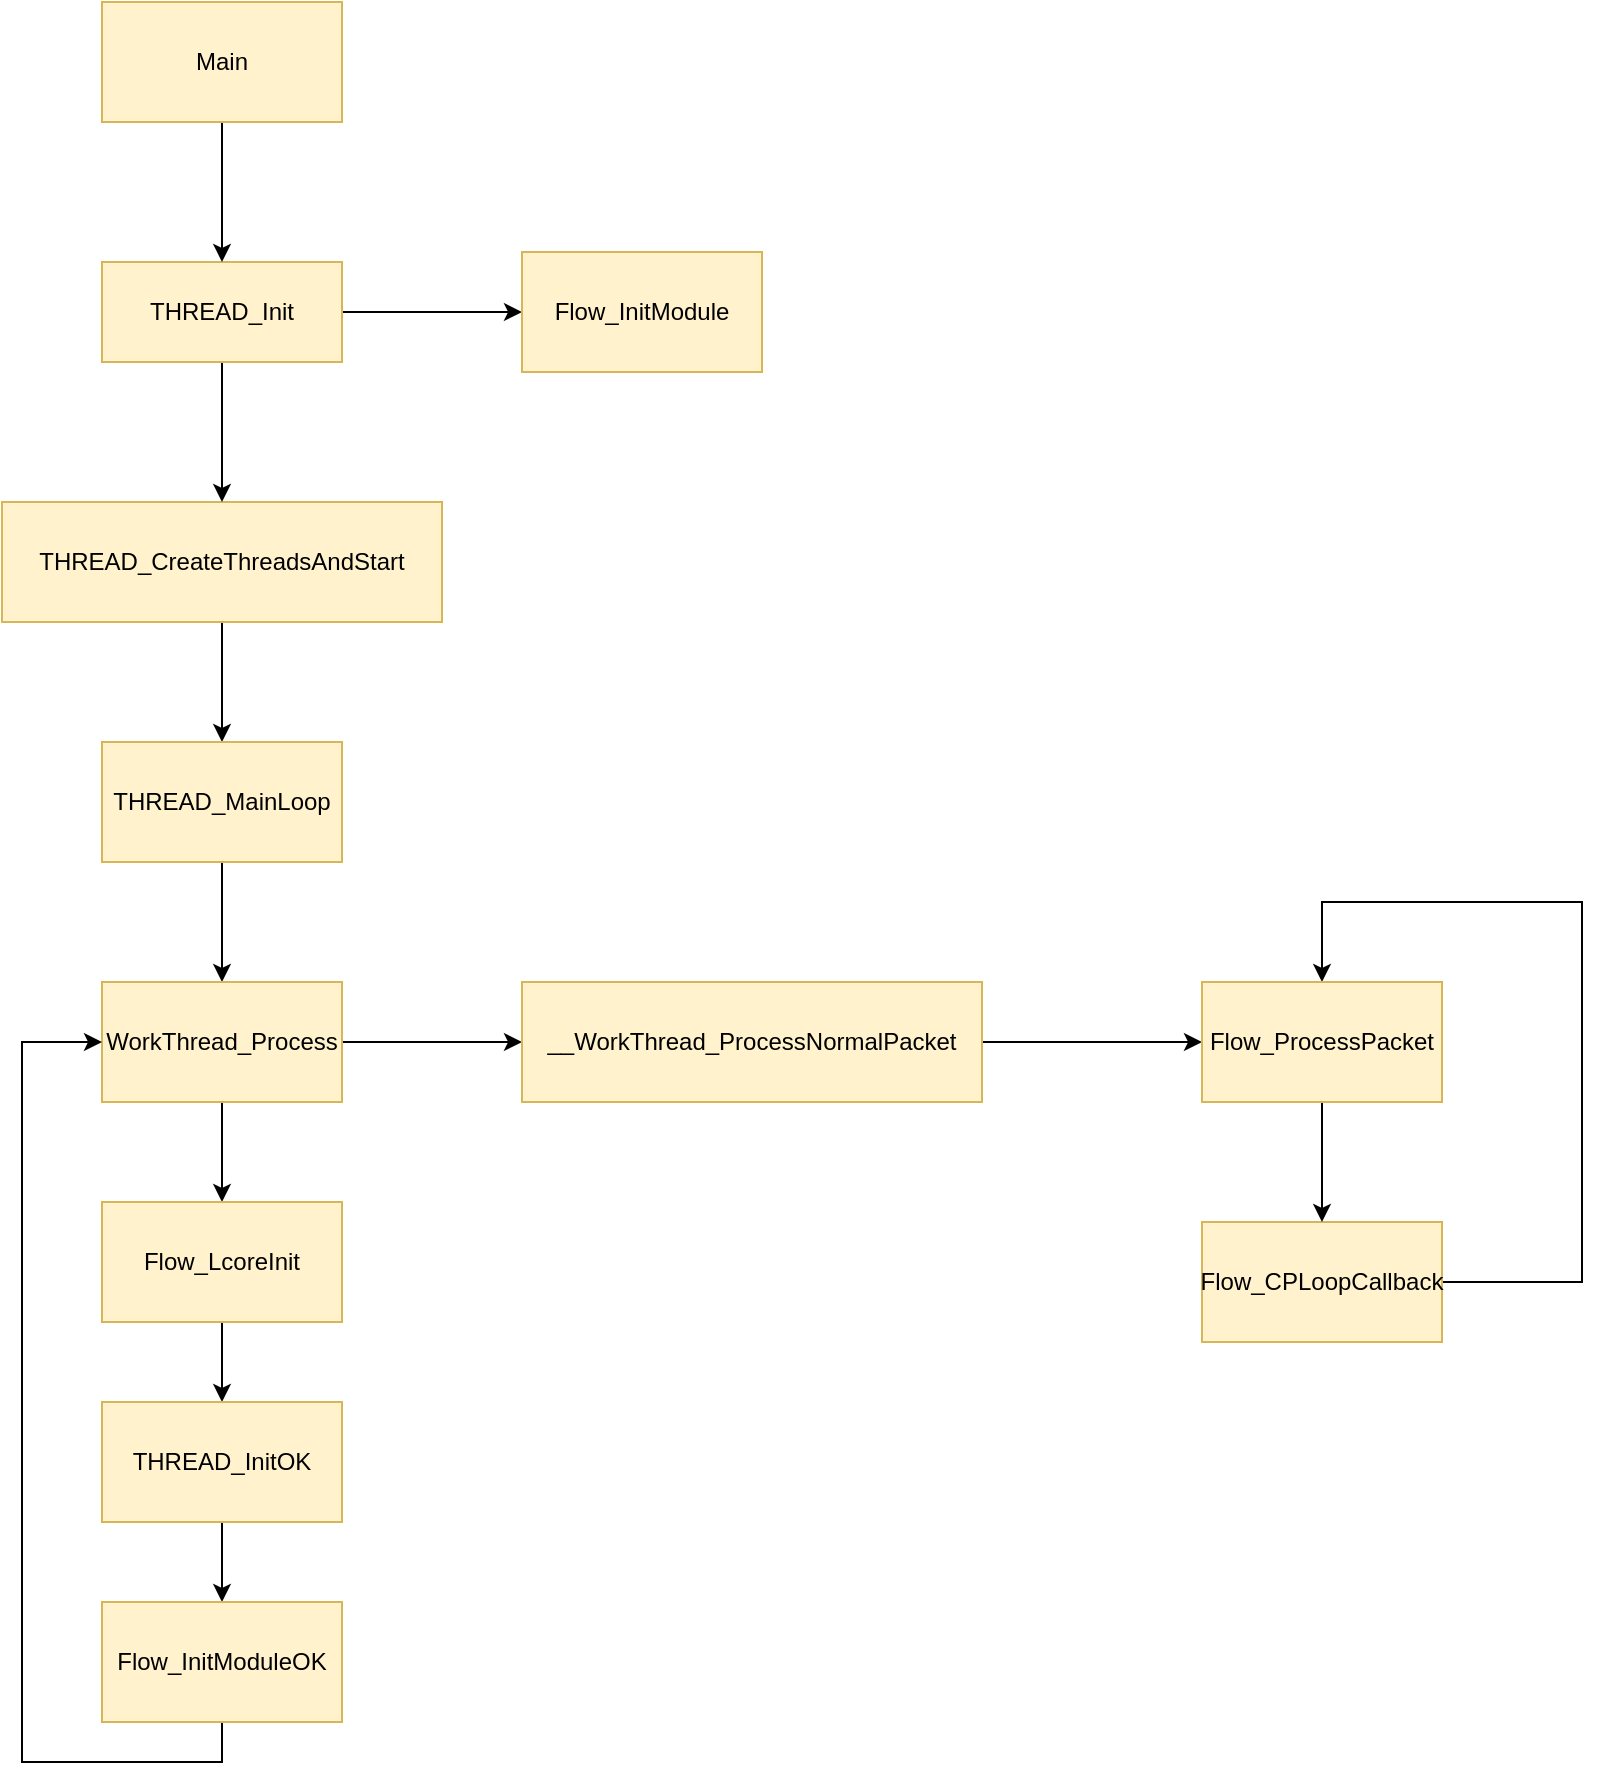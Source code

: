 <mxfile version="14.8.6" type="github">
  <diagram id="2CiTbUa7etaD9i_m3gvz" name="第 1 页">
    <mxGraphModel dx="4448" dy="1013" grid="1" gridSize="10" guides="1" tooltips="1" connect="1" arrows="1" fold="1" page="1" pageScale="1" pageWidth="2339" pageHeight="3300" math="0" shadow="0">
      <root>
        <mxCell id="0" />
        <mxCell id="1" parent="0" />
        <mxCell id="E80B06qXSftUXkVDKqzm-15" style="edgeStyle=orthogonalEdgeStyle;rounded=0;orthogonalLoop=1;jettySize=auto;html=1;exitX=0.5;exitY=1;exitDx=0;exitDy=0;" edge="1" parent="1" source="E80B06qXSftUXkVDKqzm-1" target="E80B06qXSftUXkVDKqzm-4">
          <mxGeometry relative="1" as="geometry" />
        </mxCell>
        <mxCell id="E80B06qXSftUXkVDKqzm-1" value="THREAD_CreateThreadsAndStart" style="rounded=0;whiteSpace=wrap;html=1;fillColor=#fff2cc;strokeColor=#d6b656;" vertex="1" parent="1">
          <mxGeometry x="-20" y="310" width="220" height="60" as="geometry" />
        </mxCell>
        <mxCell id="E80B06qXSftUXkVDKqzm-13" style="edgeStyle=orthogonalEdgeStyle;rounded=0;orthogonalLoop=1;jettySize=auto;html=1;exitX=1;exitY=0.5;exitDx=0;exitDy=0;entryX=0;entryY=0.5;entryDx=0;entryDy=0;" edge="1" parent="1" source="E80B06qXSftUXkVDKqzm-2" target="E80B06qXSftUXkVDKqzm-3">
          <mxGeometry relative="1" as="geometry" />
        </mxCell>
        <mxCell id="E80B06qXSftUXkVDKqzm-14" style="edgeStyle=orthogonalEdgeStyle;rounded=0;orthogonalLoop=1;jettySize=auto;html=1;exitX=0.5;exitY=1;exitDx=0;exitDy=0;entryX=0.5;entryY=0;entryDx=0;entryDy=0;" edge="1" parent="1" source="E80B06qXSftUXkVDKqzm-2" target="E80B06qXSftUXkVDKqzm-1">
          <mxGeometry relative="1" as="geometry" />
        </mxCell>
        <mxCell id="E80B06qXSftUXkVDKqzm-2" value="THREAD_Init" style="rounded=0;whiteSpace=wrap;html=1;fillColor=#fff2cc;strokeColor=#d6b656;" vertex="1" parent="1">
          <mxGeometry x="30" y="190" width="120" height="50" as="geometry" />
        </mxCell>
        <mxCell id="E80B06qXSftUXkVDKqzm-3" value="Flow_InitModule" style="rounded=0;whiteSpace=wrap;html=1;fillColor=#fff2cc;strokeColor=#d6b656;" vertex="1" parent="1">
          <mxGeometry x="240" y="185" width="120" height="60" as="geometry" />
        </mxCell>
        <mxCell id="E80B06qXSftUXkVDKqzm-16" style="edgeStyle=orthogonalEdgeStyle;rounded=0;orthogonalLoop=1;jettySize=auto;html=1;exitX=0.5;exitY=1;exitDx=0;exitDy=0;" edge="1" parent="1" source="E80B06qXSftUXkVDKqzm-4" target="E80B06qXSftUXkVDKqzm-5">
          <mxGeometry relative="1" as="geometry" />
        </mxCell>
        <mxCell id="E80B06qXSftUXkVDKqzm-4" value="THREAD_MainLoop" style="rounded=0;whiteSpace=wrap;html=1;fillColor=#fff2cc;strokeColor=#d6b656;" vertex="1" parent="1">
          <mxGeometry x="30" y="430" width="120" height="60" as="geometry" />
        </mxCell>
        <mxCell id="E80B06qXSftUXkVDKqzm-17" style="edgeStyle=orthogonalEdgeStyle;rounded=0;orthogonalLoop=1;jettySize=auto;html=1;exitX=0.5;exitY=1;exitDx=0;exitDy=0;" edge="1" parent="1" source="E80B06qXSftUXkVDKqzm-5" target="E80B06qXSftUXkVDKqzm-6">
          <mxGeometry relative="1" as="geometry" />
        </mxCell>
        <mxCell id="E80B06qXSftUXkVDKqzm-26" style="edgeStyle=orthogonalEdgeStyle;rounded=0;orthogonalLoop=1;jettySize=auto;html=1;exitX=1;exitY=0.5;exitDx=0;exitDy=0;entryX=0;entryY=0.5;entryDx=0;entryDy=0;" edge="1" parent="1" source="E80B06qXSftUXkVDKqzm-5" target="E80B06qXSftUXkVDKqzm-25">
          <mxGeometry relative="1" as="geometry" />
        </mxCell>
        <mxCell id="E80B06qXSftUXkVDKqzm-5" value="WorkThread_Process" style="rounded=0;whiteSpace=wrap;html=1;fillColor=#fff2cc;strokeColor=#d6b656;" vertex="1" parent="1">
          <mxGeometry x="30" y="550" width="120" height="60" as="geometry" />
        </mxCell>
        <mxCell id="E80B06qXSftUXkVDKqzm-18" style="edgeStyle=orthogonalEdgeStyle;rounded=0;orthogonalLoop=1;jettySize=auto;html=1;exitX=0.5;exitY=1;exitDx=0;exitDy=0;entryX=0.5;entryY=0;entryDx=0;entryDy=0;" edge="1" parent="1" source="E80B06qXSftUXkVDKqzm-6" target="E80B06qXSftUXkVDKqzm-7">
          <mxGeometry relative="1" as="geometry" />
        </mxCell>
        <mxCell id="E80B06qXSftUXkVDKqzm-6" value="Flow_LcoreInit" style="rounded=0;whiteSpace=wrap;html=1;fillColor=#fff2cc;strokeColor=#d6b656;" vertex="1" parent="1">
          <mxGeometry x="30" y="660" width="120" height="60" as="geometry" />
        </mxCell>
        <mxCell id="E80B06qXSftUXkVDKqzm-19" style="edgeStyle=orthogonalEdgeStyle;rounded=0;orthogonalLoop=1;jettySize=auto;html=1;exitX=0.5;exitY=1;exitDx=0;exitDy=0;" edge="1" parent="1" source="E80B06qXSftUXkVDKqzm-7" target="E80B06qXSftUXkVDKqzm-8">
          <mxGeometry relative="1" as="geometry" />
        </mxCell>
        <mxCell id="E80B06qXSftUXkVDKqzm-7" value="THREAD_InitOK" style="rounded=0;whiteSpace=wrap;html=1;fillColor=#fff2cc;strokeColor=#d6b656;" vertex="1" parent="1">
          <mxGeometry x="30" y="760" width="120" height="60" as="geometry" />
        </mxCell>
        <mxCell id="E80B06qXSftUXkVDKqzm-23" style="edgeStyle=orthogonalEdgeStyle;rounded=0;orthogonalLoop=1;jettySize=auto;html=1;exitX=0.5;exitY=1;exitDx=0;exitDy=0;entryX=0;entryY=0.5;entryDx=0;entryDy=0;" edge="1" parent="1" source="E80B06qXSftUXkVDKqzm-8" target="E80B06qXSftUXkVDKqzm-5">
          <mxGeometry relative="1" as="geometry">
            <Array as="points">
              <mxPoint x="90" y="940" />
              <mxPoint x="-10" y="940" />
              <mxPoint x="-10" y="580" />
            </Array>
          </mxGeometry>
        </mxCell>
        <mxCell id="E80B06qXSftUXkVDKqzm-8" value="Flow_InitModuleOK" style="rounded=0;whiteSpace=wrap;html=1;fillColor=#fff2cc;strokeColor=#d6b656;" vertex="1" parent="1">
          <mxGeometry x="30" y="860" width="120" height="60" as="geometry" />
        </mxCell>
        <mxCell id="E80B06qXSftUXkVDKqzm-33" style="edgeStyle=orthogonalEdgeStyle;rounded=0;orthogonalLoop=1;jettySize=auto;html=1;exitX=1;exitY=0.5;exitDx=0;exitDy=0;entryX=0.5;entryY=0;entryDx=0;entryDy=0;" edge="1" parent="1" source="E80B06qXSftUXkVDKqzm-9" target="E80B06qXSftUXkVDKqzm-27">
          <mxGeometry relative="1" as="geometry">
            <Array as="points">
              <mxPoint x="770" y="700" />
              <mxPoint x="770" y="510" />
              <mxPoint x="640" y="510" />
            </Array>
          </mxGeometry>
        </mxCell>
        <mxCell id="E80B06qXSftUXkVDKqzm-9" value="Flow_CPLoopCallback" style="rounded=0;whiteSpace=wrap;html=1;fillColor=#fff2cc;strokeColor=#d6b656;" vertex="1" parent="1">
          <mxGeometry x="580" y="670" width="120" height="60" as="geometry" />
        </mxCell>
        <mxCell id="E80B06qXSftUXkVDKqzm-12" style="edgeStyle=orthogonalEdgeStyle;rounded=0;orthogonalLoop=1;jettySize=auto;html=1;exitX=0.5;exitY=1;exitDx=0;exitDy=0;entryX=0.5;entryY=0;entryDx=0;entryDy=0;" edge="1" parent="1" source="E80B06qXSftUXkVDKqzm-10" target="E80B06qXSftUXkVDKqzm-2">
          <mxGeometry relative="1" as="geometry" />
        </mxCell>
        <mxCell id="E80B06qXSftUXkVDKqzm-10" value="Main" style="rounded=0;whiteSpace=wrap;html=1;fillColor=#fff2cc;strokeColor=#d6b656;" vertex="1" parent="1">
          <mxGeometry x="30" y="60" width="120" height="60" as="geometry" />
        </mxCell>
        <mxCell id="E80B06qXSftUXkVDKqzm-28" style="edgeStyle=orthogonalEdgeStyle;rounded=0;orthogonalLoop=1;jettySize=auto;html=1;exitX=1;exitY=0.5;exitDx=0;exitDy=0;" edge="1" parent="1" source="E80B06qXSftUXkVDKqzm-25" target="E80B06qXSftUXkVDKqzm-27">
          <mxGeometry relative="1" as="geometry" />
        </mxCell>
        <mxCell id="E80B06qXSftUXkVDKqzm-25" value="__WorkThread_ProcessNormalPacket" style="rounded=0;whiteSpace=wrap;html=1;fillColor=#fff2cc;strokeColor=#d6b656;" vertex="1" parent="1">
          <mxGeometry x="240" y="550" width="230" height="60" as="geometry" />
        </mxCell>
        <mxCell id="E80B06qXSftUXkVDKqzm-32" style="edgeStyle=orthogonalEdgeStyle;curved=1;rounded=0;orthogonalLoop=1;jettySize=auto;html=1;exitX=0.5;exitY=1;exitDx=0;exitDy=0;" edge="1" parent="1" source="E80B06qXSftUXkVDKqzm-27" target="E80B06qXSftUXkVDKqzm-9">
          <mxGeometry relative="1" as="geometry" />
        </mxCell>
        <mxCell id="E80B06qXSftUXkVDKqzm-27" value="Flow_ProcessPacket" style="rounded=0;whiteSpace=wrap;html=1;fillColor=#fff2cc;strokeColor=#d6b656;" vertex="1" parent="1">
          <mxGeometry x="580" y="550" width="120" height="60" as="geometry" />
        </mxCell>
      </root>
    </mxGraphModel>
  </diagram>
</mxfile>
